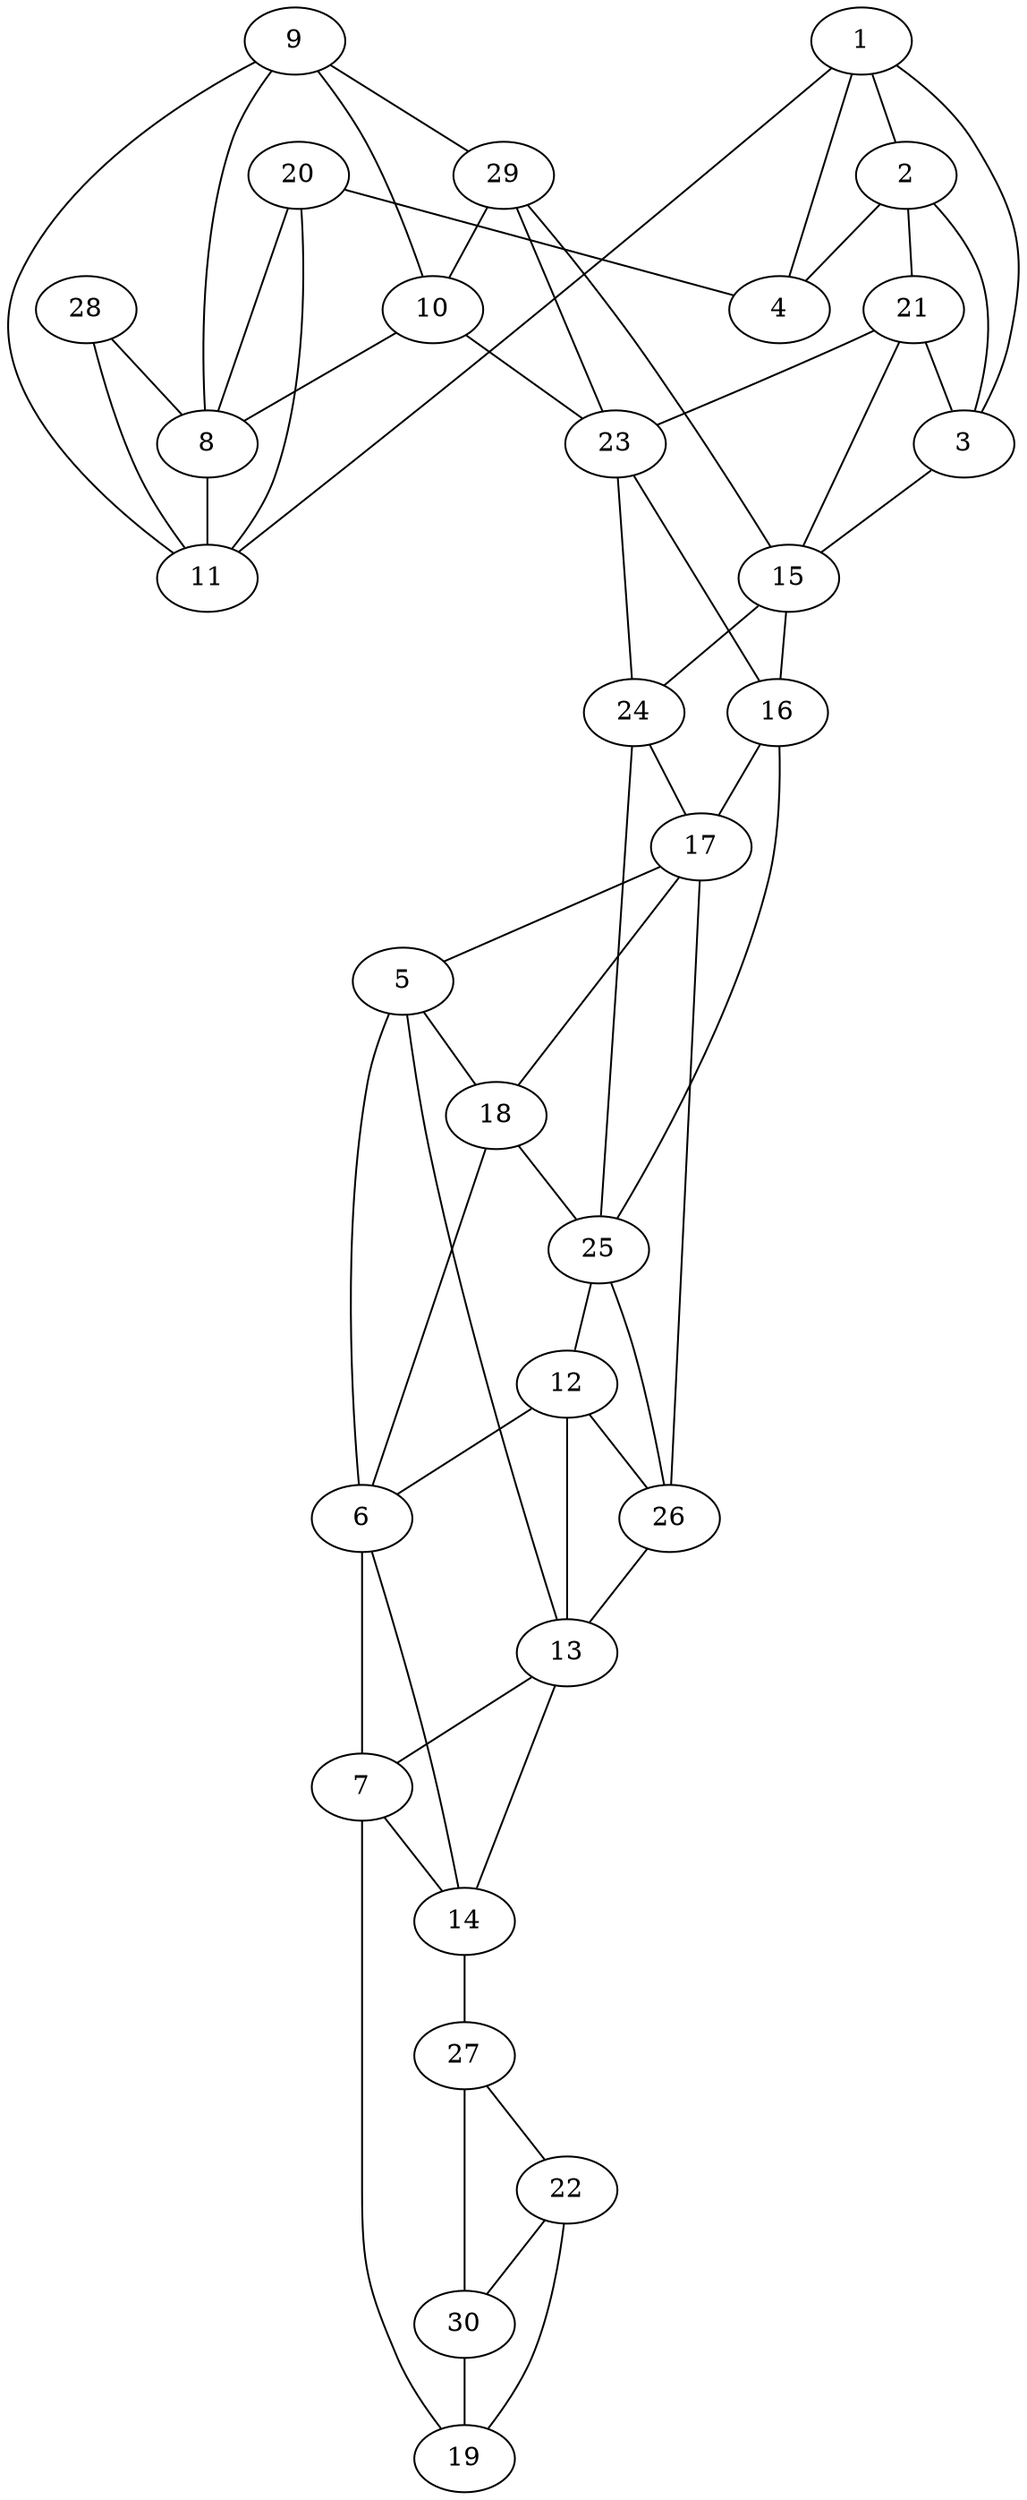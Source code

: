 graph pdb1bhm {
	1	 [aaLength=7,
		sequence=DEAKELL,
		type=0];
	2	 [aaLength=15,
		sequence=KLIQQAYNEVKTSIC,
		type=0];
	1 -- 2	 [distance0="15.67333",
		frequency=1,
		type0=1];
	11	 [aaLength=77,
		sequence=ITDEAKELLSKDKLIQQAYNEVKTSICSPIWPATSKTFTINNTEKNCNGVVPIKELCYTLLEDTYNWYREKPLDILK,
		type=0];
	1 -- 11	 [distance0="35.7365",
		frequency=1,
		type0=3];
	4	 [aaLength=77,
		sequence=ITDEAKELLSKDKLIQQAYNEVKTSICSPIWPATSKTFTINNTEKNCNGVVPIKELCYTLLEDTYNWYREKPLDILK,
		type=0];
	2 -- 4	 [distance0="16.05505",
		frequency=1,
		type0=2];
	21	 [aaLength=3,
		sequence=TIN,
		type=1];
	2 -- 21	 [distance0="11.0",
		frequency=1,
		type0=4];
	3	 [aaLength=13,
		sequence=VPIKELCYTLLED,
		type=0];
	3 -- 1	 [distance0="49.8223",
		frequency=1,
		type0=3];
	3 -- 2	 [distance0="38.11426",
		frequency=1,
		type0=1];
	15	 [aaLength=2,
		sequence=YR,
		type=1];
	3 -- 15	 [distance0="4.0",
		frequency=1,
		type0=4];
	4 -- 1	 [distance0="15.70867",
		frequency=1,
		type0=1];
	5	 [aaLength=16,
		sequence=ISSAHRSMNKLLLGLK,
		type=0];
	13	 [aaLength=4,
		sequence=KQLA,
		type=0];
	5 -- 13	 [distance0="35.65195",
		frequency=1,
		type0=3];
	6	 [aaLength=4,
		sequence=KQLA,
		type=0];
	5 -- 6	 [distance0="34.94118",
		frequency=1,
		type0=2];
	18	 [aaLength=8,
		sequence=DLAIILMP,
		type=1];
	5 -- 18	 [distance0="4.0",
		frequency=1,
		type0=4];
	7	 [aaLength=11,
		sequence=FEELEPYFELT,
		type=0];
	6 -- 7	 [distance0="19.31614",
		distance1="9.0",
		frequency=2,
		type0=1,
		type1=4];
	14	 [aaLength=11,
		sequence=FEELEPYFELT,
		type=0];
	6 -- 14	 [distance0="35.79057",
		frequency=1,
		type0=3];
	7 -- 14	 [distance0="23.69422",
		frequency=1,
		type0=2];
	19	 [aaLength=7,
		sequence=FIFIGFN,
		type=1];
	7 -- 19	 [distance0="4.0",
		frequency=1,
		type0=4];
	8	 [aaLength=7,
		sequence=DEAKELL,
		type=0];
	8 -- 11	 [distance0="7.429294",
		frequency=1,
		type0=1];
	9	 [aaLength=15,
		sequence=KLIQQAYNEVKTSIC,
		type=0];
	9 -- 11	 [distance0="18.3091",
		frequency=1,
		type0=2];
	9 -- 8	 [distance0="12.14178",
		frequency=1,
		type0=1];
	29	 [aaLength=3,
		sequence=TIN,
		type=1];
	9 -- 29	 [distance0="11.0",
		frequency=1,
		type0=4];
	10	 [aaLength=13,
		sequence=VPIKELCYTLLED,
		type=0];
	10 -- 8	 [distance0="48.5487",
		frequency=1,
		type0=3];
	10 -- 9	 [distance0="38.77082",
		frequency=1,
		type0=1];
	23	 [aaLength=2,
		sequence=YR,
		type=1];
	10 -- 23	 [distance0="4.0",
		frequency=1,
		type0=4];
	12	 [aaLength=16,
		sequence=ISSAHRSMNKLLLGLK,
		type=0];
	12 -- 13	 [distance0="33.52197",
		frequency=1,
		type0=2];
	12 -- 6	 [distance0="39.1934",
		frequency=1,
		type0=3];
	26	 [aaLength=8,
		sequence=DLAIILMP,
		type=1];
	12 -- 26	 [distance0="4.0",
		frequency=1,
		type0=4];
	13 -- 7	 [distance0="32.13064",
		frequency=1,
		type0=2];
	13 -- 14	 [distance0="14.72739",
		distance1="9.0",
		frequency=2,
		type0=1,
		type1=4];
	27	 [aaLength=7,
		sequence=FIFIGFN,
		type=1];
	14 -- 27	 [distance0="4.0",
		frequency=1,
		type0=4];
	16	 [aaLength=7,
		sequence=VYKEFIE,
		type=1];
	15 -- 16	 [distance0="20.0",
		distance1="18.0",
		frequency=2,
		type0=2,
		type1=4];
	24	 [aaLength=7,
		sequence=VYKEFIE,
		type=1];
	15 -- 24	 [distance0="20.0",
		frequency=1,
		type0=3];
	17	 [aaLength=9,
		sequence=ELKRVGMEF,
		type=1];
	16 -- 17	 [distance0="9.0",
		distance1="2.0",
		frequency=2,
		type0=2,
		type1=4];
	17 -- 5	 [distance0="4.0",
		frequency=1,
		type0=4];
	18 -- 6	 [distance0="1.0",
		frequency=1,
		type0=4];
	18 -- 17	 [distance0="33.0",
		frequency=1,
		type0=2];
	25	 [aaLength=9,
		sequence=ELKRVGMEF,
		type=1];
	18 -- 25	 [distance0="33.0",
		frequency=1,
		type0=3];
	22	 [aaLength=3,
		sequence=AYN,
		type=1];
	19 -- 22	 [distance0="9.0",
		distance1="2.0",
		frequency=2,
		type0=2,
		type1=4];
	20	 [aaLength=7,
		sequence=EVEKEFI,
		type=1];
	20 -- 4	 [distance0="0.0",
		frequency=1,
		type0=5];
	20 -- 11	 [distance0="41.43194",
		frequency=1,
		type0=2];
	20 -- 8	 [distance0="42.34152",
		frequency=1,
		type0=3];
	21 -- 15	 [distance0="29.0",
		frequency=1,
		type0=2];
	21 -- 3	 [distance0="9.0",
		frequency=1,
		type0=4];
	21 -- 23	 [distance0="29.0",
		frequency=1,
		type0=3];
	30	 [aaLength=3,
		sequence=AYN,
		type=1];
	22 -- 30	 [distance0="0.0",
		frequency=1,
		type0=1];
	23 -- 16	 [distance0="20.0",
		frequency=1,
		type0=2];
	23 -- 24	 [distance0="20.0",
		distance1="18.0",
		frequency=2,
		type0=3,
		type1=4];
	24 -- 17	 [distance0="9.0",
		frequency=1,
		type0=2];
	24 -- 25	 [distance0="9.0",
		distance1="2.0",
		frequency=2,
		type0=3,
		type1=4];
	25 -- 16	 [distance0="9.0",
		frequency=1,
		type0=2];
	25 -- 12	 [distance0="4.0",
		frequency=1,
		type0=4];
	26 -- 13	 [distance0="1.0",
		frequency=1,
		type0=4];
	26 -- 17	 [distance0="33.0",
		frequency=1,
		type0=2];
	26 -- 25	 [distance0="33.0",
		frequency=1,
		type0=3];
	27 -- 22	 [distance0="9.0",
		frequency=1,
		type0=2];
	27 -- 30	 [distance0="9.0",
		distance1="2.0",
		frequency=2,
		type0=3,
		type1=4];
	28	 [aaLength=7,
		sequence=EVEKEFI,
		type=1];
	28 -- 11	 [distance0="41.43194",
		distance1="0.0",
		frequency=2,
		type0=2,
		type1=5];
	28 -- 8	 [distance0="42.34152",
		frequency=1,
		type0=3];
	29 -- 15	 [distance0="29.0",
		frequency=1,
		type0=2];
	29 -- 10	 [distance0="9.0",
		frequency=1,
		type0=4];
	29 -- 23	 [distance0="29.0",
		frequency=1,
		type0=3];
	30 -- 19	 [distance0="9.0",
		frequency=1,
		type0=2];
}
